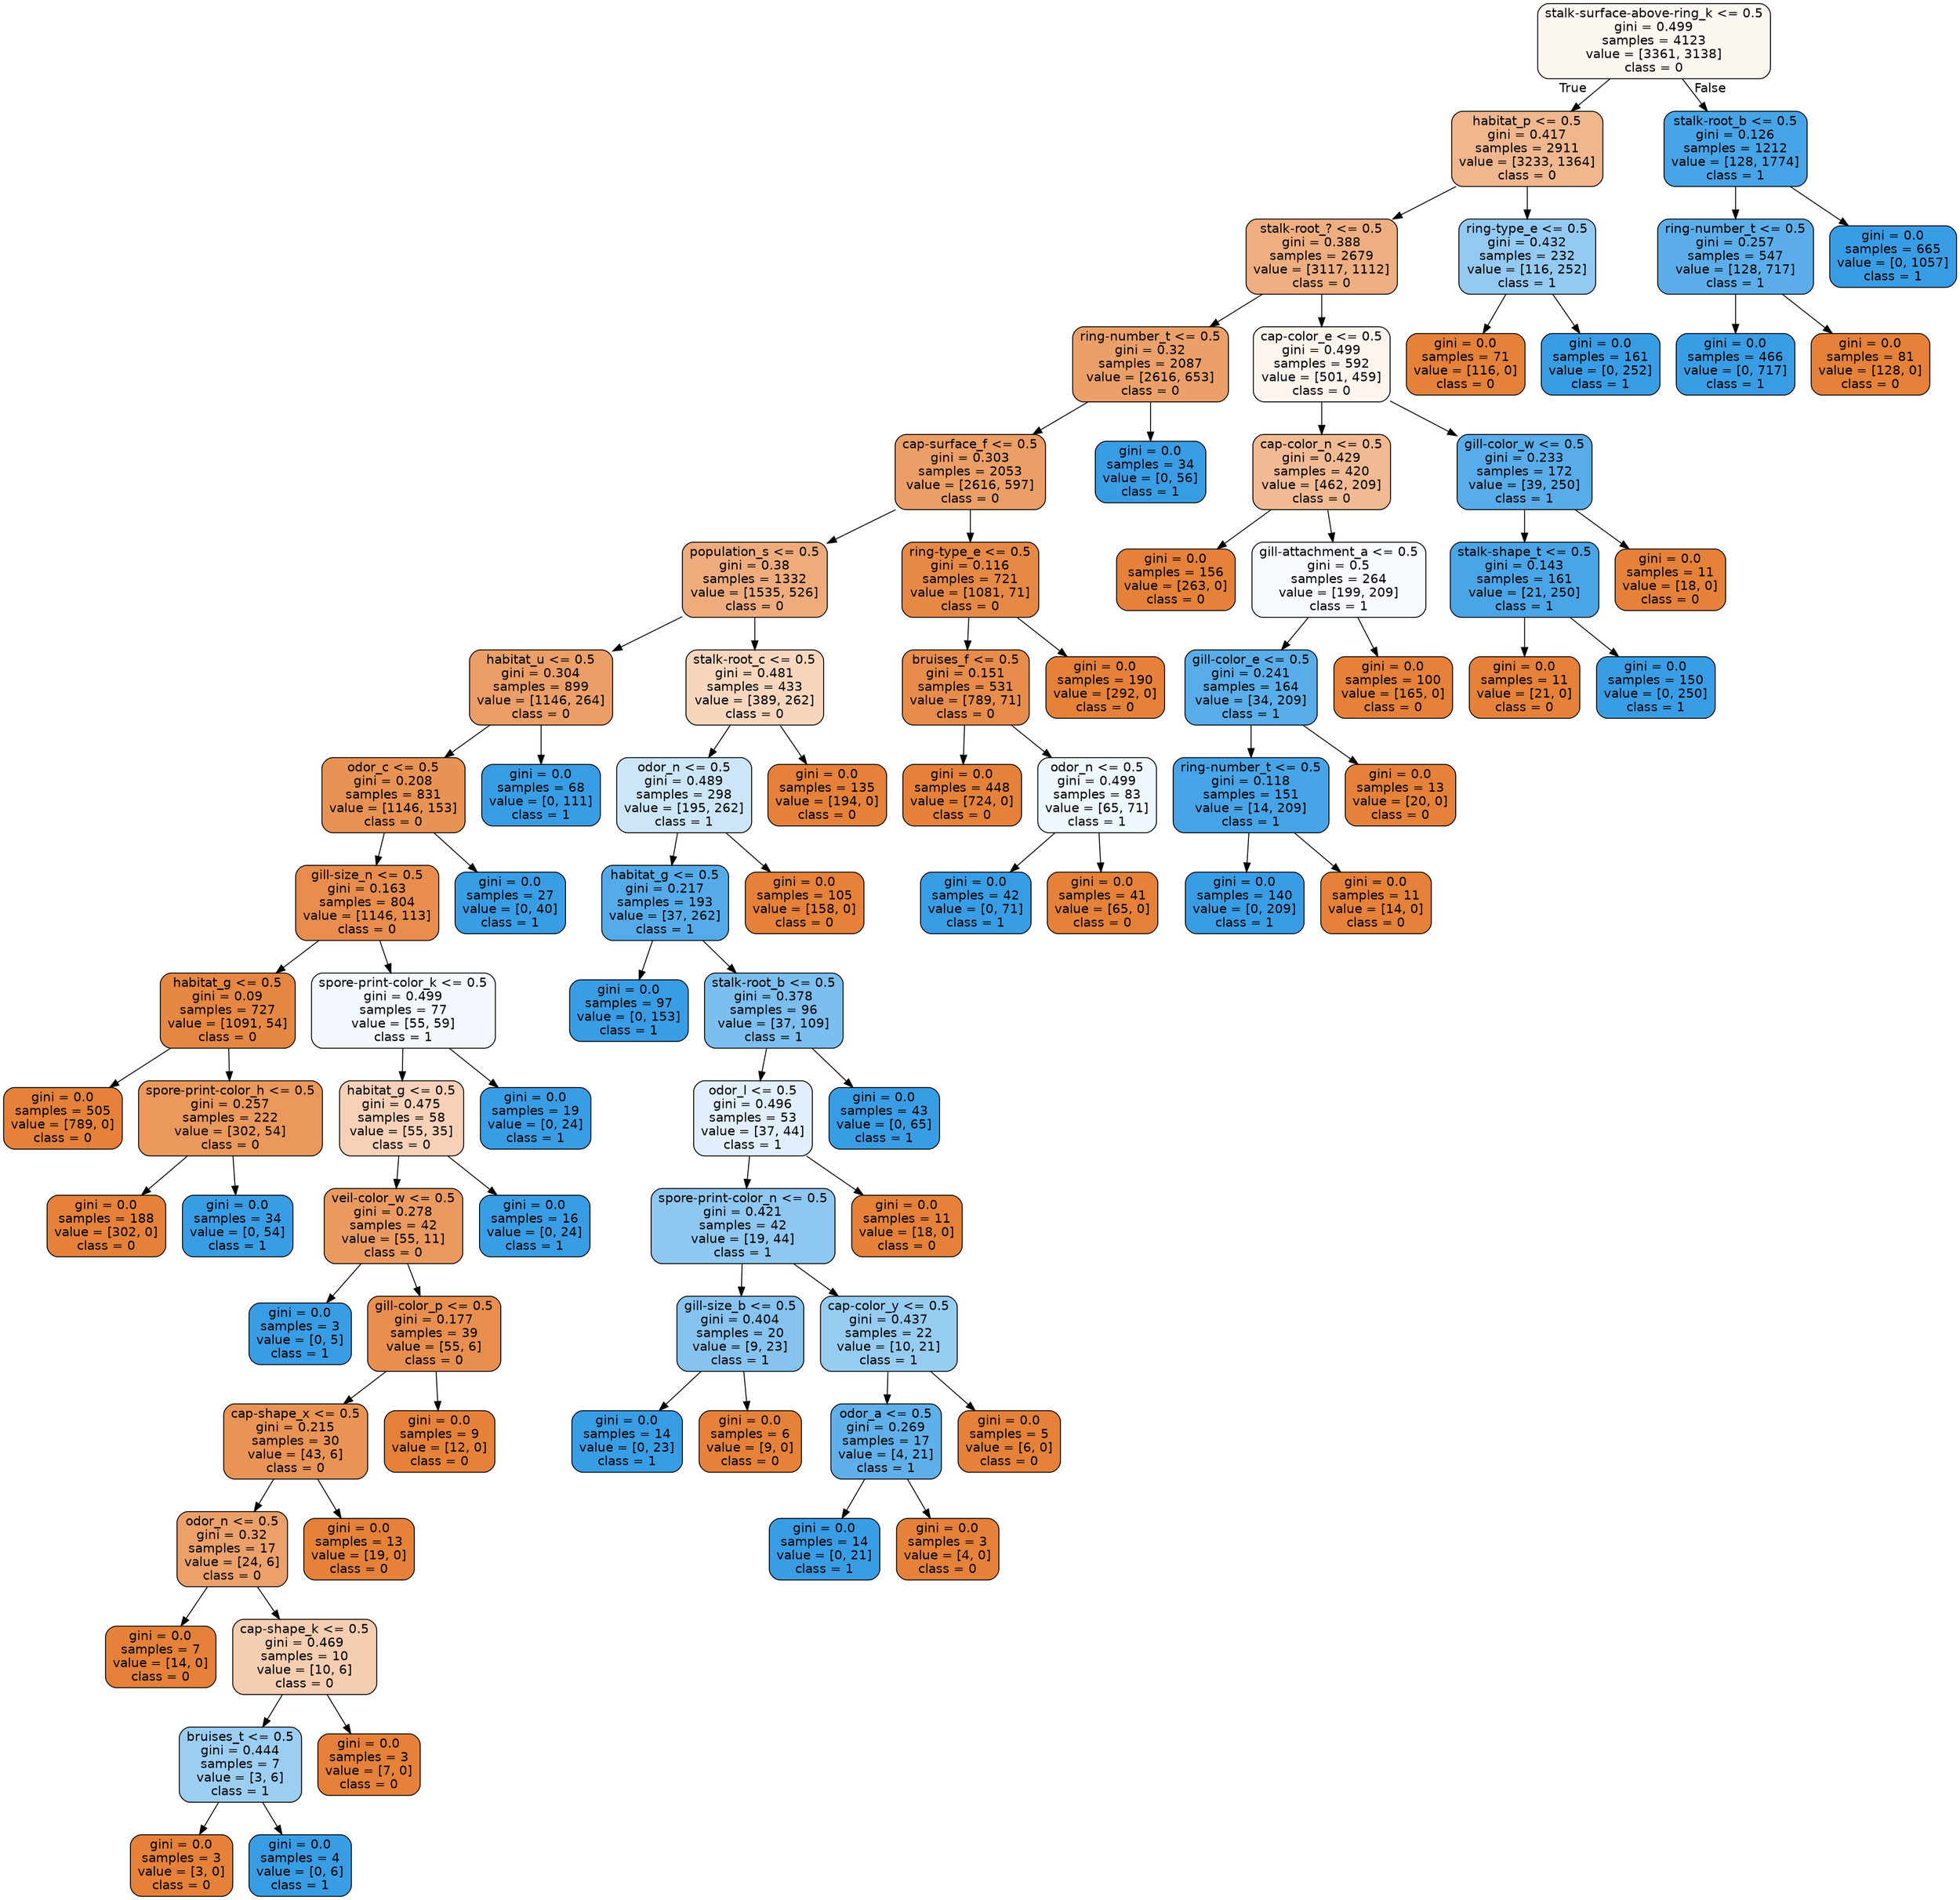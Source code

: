 digraph Tree {
node [shape=box, style="filled, rounded", color="black", fontname="helvetica"] ;
edge [fontname="helvetica"] ;
0 [label="stalk-surface-above-ring_k <= 0.5\ngini = 0.499\nsamples = 4123\nvalue = [3361, 3138]\nclass = 0", fillcolor="#fdf7f2"] ;
1 [label="habitat_p <= 0.5\ngini = 0.417\nsamples = 2911\nvalue = [3233, 1364]\nclass = 0", fillcolor="#f0b68d"] ;
0 -> 1 [labeldistance=2.5, labelangle=45, headlabel="True"] ;
2 [label="stalk-root_? <= 0.5\ngini = 0.388\nsamples = 2679\nvalue = [3117, 1112]\nclass = 0", fillcolor="#eeae80"] ;
1 -> 2 ;
3 [label="ring-number_t <= 0.5\ngini = 0.32\nsamples = 2087\nvalue = [2616, 653]\nclass = 0", fillcolor="#eba06a"] ;
2 -> 3 ;
4 [label="cap-surface_f <= 0.5\ngini = 0.303\nsamples = 2053\nvalue = [2616, 597]\nclass = 0", fillcolor="#eb9e66"] ;
3 -> 4 ;
5 [label="population_s <= 0.5\ngini = 0.38\nsamples = 1332\nvalue = [1535, 526]\nclass = 0", fillcolor="#eeac7d"] ;
4 -> 5 ;
6 [label="habitat_u <= 0.5\ngini = 0.304\nsamples = 899\nvalue = [1146, 264]\nclass = 0", fillcolor="#eb9e67"] ;
5 -> 6 ;
7 [label="odor_c <= 0.5\ngini = 0.208\nsamples = 831\nvalue = [1146, 153]\nclass = 0", fillcolor="#e89253"] ;
6 -> 7 ;
8 [label="gill-size_n <= 0.5\ngini = 0.163\nsamples = 804\nvalue = [1146, 113]\nclass = 0", fillcolor="#e88d4d"] ;
7 -> 8 ;
9 [label="habitat_g <= 0.5\ngini = 0.09\nsamples = 727\nvalue = [1091, 54]\nclass = 0", fillcolor="#e68743"] ;
8 -> 9 ;
10 [label="gini = 0.0\nsamples = 505\nvalue = [789, 0]\nclass = 0", fillcolor="#e58139"] ;
9 -> 10 ;
11 [label="spore-print-color_h <= 0.5\ngini = 0.257\nsamples = 222\nvalue = [302, 54]\nclass = 0", fillcolor="#ea985c"] ;
9 -> 11 ;
12 [label="gini = 0.0\nsamples = 188\nvalue = [302, 0]\nclass = 0", fillcolor="#e58139"] ;
11 -> 12 ;
13 [label="gini = 0.0\nsamples = 34\nvalue = [0, 54]\nclass = 1", fillcolor="#399de5"] ;
11 -> 13 ;
14 [label="spore-print-color_k <= 0.5\ngini = 0.499\nsamples = 77\nvalue = [55, 59]\nclass = 1", fillcolor="#f2f8fd"] ;
8 -> 14 ;
15 [label="habitat_g <= 0.5\ngini = 0.475\nsamples = 58\nvalue = [55, 35]\nclass = 0", fillcolor="#f6d1b7"] ;
14 -> 15 ;
16 [label="veil-color_w <= 0.5\ngini = 0.278\nsamples = 42\nvalue = [55, 11]\nclass = 0", fillcolor="#ea9a61"] ;
15 -> 16 ;
17 [label="gini = 0.0\nsamples = 3\nvalue = [0, 5]\nclass = 1", fillcolor="#399de5"] ;
16 -> 17 ;
18 [label="gill-color_p <= 0.5\ngini = 0.177\nsamples = 39\nvalue = [55, 6]\nclass = 0", fillcolor="#e88f4f"] ;
16 -> 18 ;
19 [label="cap-shape_x <= 0.5\ngini = 0.215\nsamples = 30\nvalue = [43, 6]\nclass = 0", fillcolor="#e99355"] ;
18 -> 19 ;
20 [label="odor_n <= 0.5\ngini = 0.32\nsamples = 17\nvalue = [24, 6]\nclass = 0", fillcolor="#eca06a"] ;
19 -> 20 ;
21 [label="gini = 0.0\nsamples = 7\nvalue = [14, 0]\nclass = 0", fillcolor="#e58139"] ;
20 -> 21 ;
22 [label="cap-shape_k <= 0.5\ngini = 0.469\nsamples = 10\nvalue = [10, 6]\nclass = 0", fillcolor="#f5cdb0"] ;
20 -> 22 ;
23 [label="bruises_t <= 0.5\ngini = 0.444\nsamples = 7\nvalue = [3, 6]\nclass = 1", fillcolor="#9ccef2"] ;
22 -> 23 ;
24 [label="gini = 0.0\nsamples = 3\nvalue = [3, 0]\nclass = 0", fillcolor="#e58139"] ;
23 -> 24 ;
25 [label="gini = 0.0\nsamples = 4\nvalue = [0, 6]\nclass = 1", fillcolor="#399de5"] ;
23 -> 25 ;
26 [label="gini = 0.0\nsamples = 3\nvalue = [7, 0]\nclass = 0", fillcolor="#e58139"] ;
22 -> 26 ;
27 [label="gini = 0.0\nsamples = 13\nvalue = [19, 0]\nclass = 0", fillcolor="#e58139"] ;
19 -> 27 ;
28 [label="gini = 0.0\nsamples = 9\nvalue = [12, 0]\nclass = 0", fillcolor="#e58139"] ;
18 -> 28 ;
29 [label="gini = 0.0\nsamples = 16\nvalue = [0, 24]\nclass = 1", fillcolor="#399de5"] ;
15 -> 29 ;
30 [label="gini = 0.0\nsamples = 19\nvalue = [0, 24]\nclass = 1", fillcolor="#399de5"] ;
14 -> 30 ;
31 [label="gini = 0.0\nsamples = 27\nvalue = [0, 40]\nclass = 1", fillcolor="#399de5"] ;
7 -> 31 ;
32 [label="gini = 0.0\nsamples = 68\nvalue = [0, 111]\nclass = 1", fillcolor="#399de5"] ;
6 -> 32 ;
33 [label="stalk-root_c <= 0.5\ngini = 0.481\nsamples = 433\nvalue = [389, 262]\nclass = 0", fillcolor="#f7d6be"] ;
5 -> 33 ;
34 [label="odor_n <= 0.5\ngini = 0.489\nsamples = 298\nvalue = [195, 262]\nclass = 1", fillcolor="#cce6f8"] ;
33 -> 34 ;
35 [label="habitat_g <= 0.5\ngini = 0.217\nsamples = 193\nvalue = [37, 262]\nclass = 1", fillcolor="#55abe9"] ;
34 -> 35 ;
36 [label="gini = 0.0\nsamples = 97\nvalue = [0, 153]\nclass = 1", fillcolor="#399de5"] ;
35 -> 36 ;
37 [label="stalk-root_b <= 0.5\ngini = 0.378\nsamples = 96\nvalue = [37, 109]\nclass = 1", fillcolor="#7cbeee"] ;
35 -> 37 ;
38 [label="odor_l <= 0.5\ngini = 0.496\nsamples = 53\nvalue = [37, 44]\nclass = 1", fillcolor="#e0effb"] ;
37 -> 38 ;
39 [label="spore-print-color_n <= 0.5\ngini = 0.421\nsamples = 42\nvalue = [19, 44]\nclass = 1", fillcolor="#8ec7f0"] ;
38 -> 39 ;
40 [label="gill-size_b <= 0.5\ngini = 0.404\nsamples = 20\nvalue = [9, 23]\nclass = 1", fillcolor="#86c3ef"] ;
39 -> 40 ;
41 [label="gini = 0.0\nsamples = 14\nvalue = [0, 23]\nclass = 1", fillcolor="#399de5"] ;
40 -> 41 ;
42 [label="gini = 0.0\nsamples = 6\nvalue = [9, 0]\nclass = 0", fillcolor="#e58139"] ;
40 -> 42 ;
43 [label="cap-color_y <= 0.5\ngini = 0.437\nsamples = 22\nvalue = [10, 21]\nclass = 1", fillcolor="#97ccf1"] ;
39 -> 43 ;
44 [label="odor_a <= 0.5\ngini = 0.269\nsamples = 17\nvalue = [4, 21]\nclass = 1", fillcolor="#5fb0ea"] ;
43 -> 44 ;
45 [label="gini = 0.0\nsamples = 14\nvalue = [0, 21]\nclass = 1", fillcolor="#399de5"] ;
44 -> 45 ;
46 [label="gini = 0.0\nsamples = 3\nvalue = [4, 0]\nclass = 0", fillcolor="#e58139"] ;
44 -> 46 ;
47 [label="gini = 0.0\nsamples = 5\nvalue = [6, 0]\nclass = 0", fillcolor="#e58139"] ;
43 -> 47 ;
48 [label="gini = 0.0\nsamples = 11\nvalue = [18, 0]\nclass = 0", fillcolor="#e58139"] ;
38 -> 48 ;
49 [label="gini = 0.0\nsamples = 43\nvalue = [0, 65]\nclass = 1", fillcolor="#399de5"] ;
37 -> 49 ;
50 [label="gini = 0.0\nsamples = 105\nvalue = [158, 0]\nclass = 0", fillcolor="#e58139"] ;
34 -> 50 ;
51 [label="gini = 0.0\nsamples = 135\nvalue = [194, 0]\nclass = 0", fillcolor="#e58139"] ;
33 -> 51 ;
52 [label="ring-type_e <= 0.5\ngini = 0.116\nsamples = 721\nvalue = [1081, 71]\nclass = 0", fillcolor="#e78946"] ;
4 -> 52 ;
53 [label="bruises_f <= 0.5\ngini = 0.151\nsamples = 531\nvalue = [789, 71]\nclass = 0", fillcolor="#e78c4b"] ;
52 -> 53 ;
54 [label="gini = 0.0\nsamples = 448\nvalue = [724, 0]\nclass = 0", fillcolor="#e58139"] ;
53 -> 54 ;
55 [label="odor_n <= 0.5\ngini = 0.499\nsamples = 83\nvalue = [65, 71]\nclass = 1", fillcolor="#eef7fd"] ;
53 -> 55 ;
56 [label="gini = 0.0\nsamples = 42\nvalue = [0, 71]\nclass = 1", fillcolor="#399de5"] ;
55 -> 56 ;
57 [label="gini = 0.0\nsamples = 41\nvalue = [65, 0]\nclass = 0", fillcolor="#e58139"] ;
55 -> 57 ;
58 [label="gini = 0.0\nsamples = 190\nvalue = [292, 0]\nclass = 0", fillcolor="#e58139"] ;
52 -> 58 ;
59 [label="gini = 0.0\nsamples = 34\nvalue = [0, 56]\nclass = 1", fillcolor="#399de5"] ;
3 -> 59 ;
60 [label="cap-color_e <= 0.5\ngini = 0.499\nsamples = 592\nvalue = [501, 459]\nclass = 0", fillcolor="#fdf4ee"] ;
2 -> 60 ;
61 [label="cap-color_n <= 0.5\ngini = 0.429\nsamples = 420\nvalue = [462, 209]\nclass = 0", fillcolor="#f1ba93"] ;
60 -> 61 ;
62 [label="gini = 0.0\nsamples = 156\nvalue = [263, 0]\nclass = 0", fillcolor="#e58139"] ;
61 -> 62 ;
63 [label="gill-attachment_a <= 0.5\ngini = 0.5\nsamples = 264\nvalue = [199, 209]\nclass = 1", fillcolor="#f6fafe"] ;
61 -> 63 ;
64 [label="gill-color_e <= 0.5\ngini = 0.241\nsamples = 164\nvalue = [34, 209]\nclass = 1", fillcolor="#59ade9"] ;
63 -> 64 ;
65 [label="ring-number_t <= 0.5\ngini = 0.118\nsamples = 151\nvalue = [14, 209]\nclass = 1", fillcolor="#46a4e7"] ;
64 -> 65 ;
66 [label="gini = 0.0\nsamples = 140\nvalue = [0, 209]\nclass = 1", fillcolor="#399de5"] ;
65 -> 66 ;
67 [label="gini = 0.0\nsamples = 11\nvalue = [14, 0]\nclass = 0", fillcolor="#e58139"] ;
65 -> 67 ;
68 [label="gini = 0.0\nsamples = 13\nvalue = [20, 0]\nclass = 0", fillcolor="#e58139"] ;
64 -> 68 ;
69 [label="gini = 0.0\nsamples = 100\nvalue = [165, 0]\nclass = 0", fillcolor="#e58139"] ;
63 -> 69 ;
70 [label="gill-color_w <= 0.5\ngini = 0.233\nsamples = 172\nvalue = [39, 250]\nclass = 1", fillcolor="#58ace9"] ;
60 -> 70 ;
71 [label="stalk-shape_t <= 0.5\ngini = 0.143\nsamples = 161\nvalue = [21, 250]\nclass = 1", fillcolor="#4aa5e7"] ;
70 -> 71 ;
72 [label="gini = 0.0\nsamples = 11\nvalue = [21, 0]\nclass = 0", fillcolor="#e58139"] ;
71 -> 72 ;
73 [label="gini = 0.0\nsamples = 150\nvalue = [0, 250]\nclass = 1", fillcolor="#399de5"] ;
71 -> 73 ;
74 [label="gini = 0.0\nsamples = 11\nvalue = [18, 0]\nclass = 0", fillcolor="#e58139"] ;
70 -> 74 ;
75 [label="ring-type_e <= 0.5\ngini = 0.432\nsamples = 232\nvalue = [116, 252]\nclass = 1", fillcolor="#94caf1"] ;
1 -> 75 ;
76 [label="gini = 0.0\nsamples = 71\nvalue = [116, 0]\nclass = 0", fillcolor="#e58139"] ;
75 -> 76 ;
77 [label="gini = 0.0\nsamples = 161\nvalue = [0, 252]\nclass = 1", fillcolor="#399de5"] ;
75 -> 77 ;
78 [label="stalk-root_b <= 0.5\ngini = 0.126\nsamples = 1212\nvalue = [128, 1774]\nclass = 1", fillcolor="#47a4e7"] ;
0 -> 78 [labeldistance=2.5, labelangle=-45, headlabel="False"] ;
79 [label="ring-number_t <= 0.5\ngini = 0.257\nsamples = 547\nvalue = [128, 717]\nclass = 1", fillcolor="#5caeea"] ;
78 -> 79 ;
80 [label="gini = 0.0\nsamples = 466\nvalue = [0, 717]\nclass = 1", fillcolor="#399de5"] ;
79 -> 80 ;
81 [label="gini = 0.0\nsamples = 81\nvalue = [128, 0]\nclass = 0", fillcolor="#e58139"] ;
79 -> 81 ;
82 [label="gini = 0.0\nsamples = 665\nvalue = [0, 1057]\nclass = 1", fillcolor="#399de5"] ;
78 -> 82 ;
}